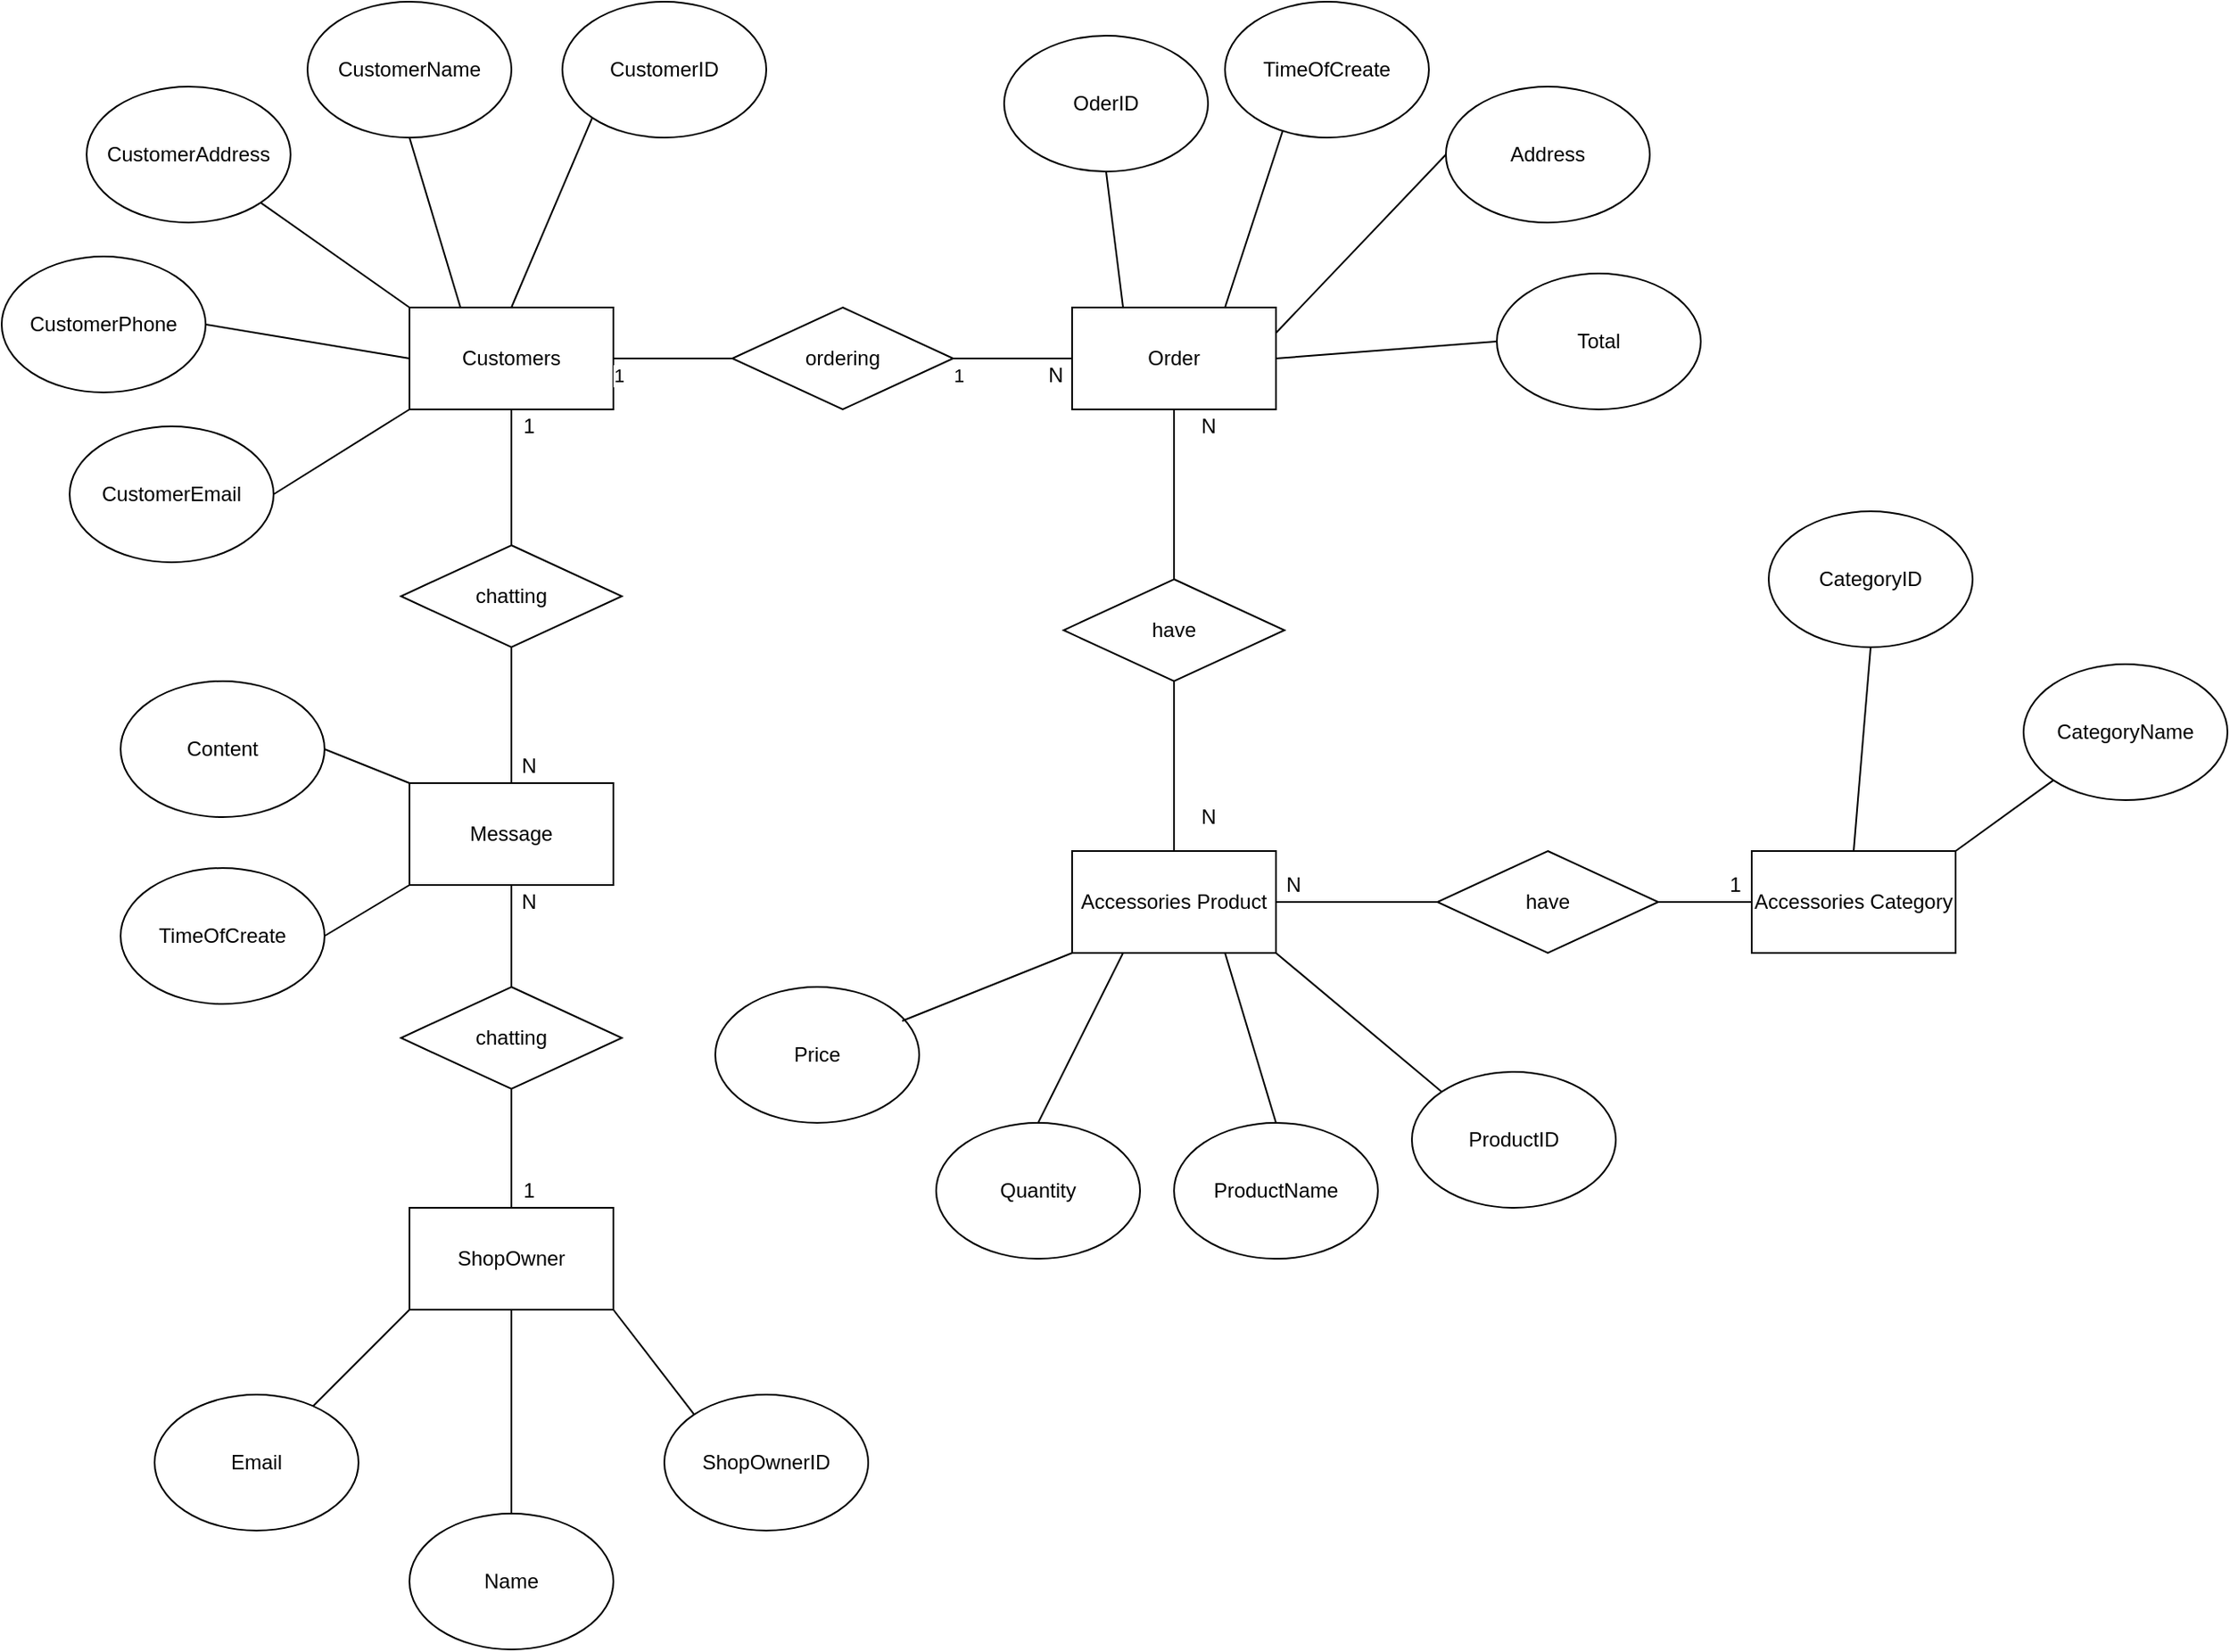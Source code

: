 <mxfile version="14.4.3" type="github">
  <diagram id="R2lEEEUBdFMjLlhIrx00" name="Page-1">
    <mxGraphModel dx="2232" dy="1864" grid="1" gridSize="10" guides="1" tooltips="1" connect="1" arrows="1" fold="1" page="1" pageScale="1" pageWidth="850" pageHeight="1100" math="0" shadow="0" extFonts="Permanent Marker^https://fonts.googleapis.com/css?family=Permanent+Marker">
      <root>
        <mxCell id="0" />
        <mxCell id="1" parent="0" />
        <mxCell id="6Naf4Phoal-c_pQ7kWCz-1" value="Accessories Product" style="rounded=0;whiteSpace=wrap;html=1;" parent="1" vertex="1">
          <mxGeometry x="340" y="370" width="120" height="60" as="geometry" />
        </mxCell>
        <mxCell id="6Naf4Phoal-c_pQ7kWCz-2" value="Accessories Category" style="rounded=0;whiteSpace=wrap;html=1;" parent="1" vertex="1">
          <mxGeometry x="740" y="370" width="120" height="60" as="geometry" />
        </mxCell>
        <mxCell id="6Naf4Phoal-c_pQ7kWCz-3" value="Order" style="rounded=0;whiteSpace=wrap;html=1;" parent="1" vertex="1">
          <mxGeometry x="340" y="50" width="120" height="60" as="geometry" />
        </mxCell>
        <mxCell id="6Naf4Phoal-c_pQ7kWCz-4" value="Customers" style="rounded=0;whiteSpace=wrap;html=1;" parent="1" vertex="1">
          <mxGeometry x="-50" y="50" width="120" height="60" as="geometry" />
        </mxCell>
        <mxCell id="6Naf4Phoal-c_pQ7kWCz-5" value="ShopOwner" style="rounded=0;whiteSpace=wrap;html=1;" parent="1" vertex="1">
          <mxGeometry x="-50" y="580" width="120" height="60" as="geometry" />
        </mxCell>
        <mxCell id="6Naf4Phoal-c_pQ7kWCz-6" value="Message" style="rounded=0;whiteSpace=wrap;html=1;" parent="1" vertex="1">
          <mxGeometry x="-50" y="330" width="120" height="60" as="geometry" />
        </mxCell>
        <mxCell id="6Naf4Phoal-c_pQ7kWCz-7" value="" style="endArrow=none;html=1;exitX=1;exitY=0.5;exitDx=0;exitDy=0;entryX=0;entryY=0.5;entryDx=0;entryDy=0;" parent="1" source="QimpUVZbya2pbmA3tE4C-1" target="6Naf4Phoal-c_pQ7kWCz-3" edge="1">
          <mxGeometry width="50" height="50" relative="1" as="geometry">
            <mxPoint x="400" y="420" as="sourcePoint" />
            <mxPoint x="450" y="370" as="targetPoint" />
          </mxGeometry>
        </mxCell>
        <mxCell id="6Naf4Phoal-c_pQ7kWCz-12" value="1" style="edgeLabel;html=1;align=center;verticalAlign=middle;resizable=0;points=[];" parent="6Naf4Phoal-c_pQ7kWCz-7" vertex="1" connectable="0">
          <mxGeometry x="-0.918" y="-1" relative="1" as="geometry">
            <mxPoint y="9" as="offset" />
          </mxGeometry>
        </mxCell>
        <mxCell id="6Naf4Phoal-c_pQ7kWCz-8" value="" style="endArrow=none;html=1;entryX=0;entryY=0.5;entryDx=0;entryDy=0;exitX=1;exitY=0.5;exitDx=0;exitDy=0;" parent="1" source="QimpUVZbya2pbmA3tE4C-8" target="6Naf4Phoal-c_pQ7kWCz-2" edge="1">
          <mxGeometry width="50" height="50" relative="1" as="geometry">
            <mxPoint x="400" y="420" as="sourcePoint" />
            <mxPoint x="450" y="370" as="targetPoint" />
          </mxGeometry>
        </mxCell>
        <mxCell id="6Naf4Phoal-c_pQ7kWCz-9" value="" style="endArrow=none;html=1;entryX=0.5;entryY=1;entryDx=0;entryDy=0;" parent="1" target="6Naf4Phoal-c_pQ7kWCz-3" edge="1">
          <mxGeometry width="50" height="50" relative="1" as="geometry">
            <mxPoint x="400" y="370" as="sourcePoint" />
            <mxPoint x="450" y="370" as="targetPoint" />
          </mxGeometry>
        </mxCell>
        <mxCell id="6Naf4Phoal-c_pQ7kWCz-10" value="" style="endArrow=none;html=1;exitX=0.5;exitY=1;exitDx=0;exitDy=0;entryX=0.5;entryY=0;entryDx=0;entryDy=0;" parent="1" source="6Naf4Phoal-c_pQ7kWCz-4" target="6Naf4Phoal-c_pQ7kWCz-6" edge="1">
          <mxGeometry width="50" height="50" relative="1" as="geometry">
            <mxPoint x="400" y="420" as="sourcePoint" />
            <mxPoint x="450" y="370" as="targetPoint" />
          </mxGeometry>
        </mxCell>
        <mxCell id="6Naf4Phoal-c_pQ7kWCz-11" value="" style="endArrow=none;html=1;exitX=0.5;exitY=1;exitDx=0;exitDy=0;entryX=0.5;entryY=0;entryDx=0;entryDy=0;" parent="1" source="QimpUVZbya2pbmA3tE4C-5" target="6Naf4Phoal-c_pQ7kWCz-5" edge="1">
          <mxGeometry width="50" height="50" relative="1" as="geometry">
            <mxPoint x="400" y="420" as="sourcePoint" />
            <mxPoint x="450" y="370" as="targetPoint" />
          </mxGeometry>
        </mxCell>
        <mxCell id="6Naf4Phoal-c_pQ7kWCz-13" value="N" style="text;html=1;align=center;verticalAlign=middle;resizable=0;points=[];autosize=1;" parent="1" vertex="1">
          <mxGeometry x="320" y="80" width="20" height="20" as="geometry" />
        </mxCell>
        <mxCell id="6Naf4Phoal-c_pQ7kWCz-14" value="N" style="text;html=1;align=center;verticalAlign=middle;resizable=0;points=[];autosize=1;" parent="1" vertex="1">
          <mxGeometry x="410" y="110" width="20" height="20" as="geometry" />
        </mxCell>
        <mxCell id="6Naf4Phoal-c_pQ7kWCz-15" value="N" style="text;html=1;align=center;verticalAlign=middle;resizable=0;points=[];autosize=1;" parent="1" vertex="1">
          <mxGeometry x="410" y="340" width="20" height="20" as="geometry" />
        </mxCell>
        <mxCell id="6Naf4Phoal-c_pQ7kWCz-16" value="1" style="text;html=1;align=center;verticalAlign=middle;resizable=0;points=[];autosize=1;" parent="1" vertex="1">
          <mxGeometry x="720" y="380" width="20" height="20" as="geometry" />
        </mxCell>
        <mxCell id="6Naf4Phoal-c_pQ7kWCz-17" value="N" style="text;html=1;align=center;verticalAlign=middle;resizable=0;points=[];autosize=1;" parent="1" vertex="1">
          <mxGeometry x="460" y="380" width="20" height="20" as="geometry" />
        </mxCell>
        <mxCell id="6Naf4Phoal-c_pQ7kWCz-18" value="1" style="text;html=1;align=center;verticalAlign=middle;resizable=0;points=[];autosize=1;" parent="1" vertex="1">
          <mxGeometry x="10" y="110" width="20" height="20" as="geometry" />
        </mxCell>
        <mxCell id="6Naf4Phoal-c_pQ7kWCz-19" value="N" style="text;html=1;align=center;verticalAlign=middle;resizable=0;points=[];autosize=1;" parent="1" vertex="1">
          <mxGeometry x="10" y="310" width="20" height="20" as="geometry" />
        </mxCell>
        <mxCell id="6Naf4Phoal-c_pQ7kWCz-20" value="1" style="text;html=1;align=center;verticalAlign=middle;resizable=0;points=[];autosize=1;" parent="1" vertex="1">
          <mxGeometry x="10" y="560" width="20" height="20" as="geometry" />
        </mxCell>
        <mxCell id="6Naf4Phoal-c_pQ7kWCz-21" value="N" style="text;html=1;align=center;verticalAlign=middle;resizable=0;points=[];autosize=1;" parent="1" vertex="1">
          <mxGeometry x="10" y="390" width="20" height="20" as="geometry" />
        </mxCell>
        <mxCell id="6Naf4Phoal-c_pQ7kWCz-22" value="ShopOwnerID" style="ellipse;whiteSpace=wrap;html=1;" parent="1" vertex="1">
          <mxGeometry x="100" y="690" width="120" height="80" as="geometry" />
        </mxCell>
        <mxCell id="6Naf4Phoal-c_pQ7kWCz-23" value="Name" style="ellipse;whiteSpace=wrap;html=1;" parent="1" vertex="1">
          <mxGeometry x="-50" y="760" width="120" height="80" as="geometry" />
        </mxCell>
        <mxCell id="6Naf4Phoal-c_pQ7kWCz-24" value="Email" style="ellipse;whiteSpace=wrap;html=1;" parent="1" vertex="1">
          <mxGeometry x="-200" y="690" width="120" height="80" as="geometry" />
        </mxCell>
        <mxCell id="6Naf4Phoal-c_pQ7kWCz-25" value="Content" style="ellipse;whiteSpace=wrap;html=1;" parent="1" vertex="1">
          <mxGeometry x="-220" y="270" width="120" height="80" as="geometry" />
        </mxCell>
        <mxCell id="6Naf4Phoal-c_pQ7kWCz-26" value="TimeOfCreate" style="ellipse;whiteSpace=wrap;html=1;" parent="1" vertex="1">
          <mxGeometry x="-220" y="380" width="120" height="80" as="geometry" />
        </mxCell>
        <mxCell id="6Naf4Phoal-c_pQ7kWCz-27" value="CustomerID" style="ellipse;whiteSpace=wrap;html=1;" parent="1" vertex="1">
          <mxGeometry x="40" y="-130" width="120" height="80" as="geometry" />
        </mxCell>
        <mxCell id="6Naf4Phoal-c_pQ7kWCz-28" value="CustomerName" style="ellipse;whiteSpace=wrap;html=1;" parent="1" vertex="1">
          <mxGeometry x="-110" y="-130" width="120" height="80" as="geometry" />
        </mxCell>
        <mxCell id="6Naf4Phoal-c_pQ7kWCz-29" value="CustomerAddress" style="ellipse;whiteSpace=wrap;html=1;" parent="1" vertex="1">
          <mxGeometry x="-240" y="-80" width="120" height="80" as="geometry" />
        </mxCell>
        <mxCell id="6Naf4Phoal-c_pQ7kWCz-30" value="CustomerPhone" style="ellipse;whiteSpace=wrap;html=1;" parent="1" vertex="1">
          <mxGeometry x="-290" y="20" width="120" height="80" as="geometry" />
        </mxCell>
        <mxCell id="6Naf4Phoal-c_pQ7kWCz-31" value="CustomerEmail" style="ellipse;whiteSpace=wrap;html=1;" parent="1" vertex="1">
          <mxGeometry x="-250" y="120" width="120" height="80" as="geometry" />
        </mxCell>
        <mxCell id="6Naf4Phoal-c_pQ7kWCz-32" value="OderID" style="ellipse;whiteSpace=wrap;html=1;" parent="1" vertex="1">
          <mxGeometry x="300" y="-110" width="120" height="80" as="geometry" />
        </mxCell>
        <mxCell id="6Naf4Phoal-c_pQ7kWCz-33" value="TimeOfCreate" style="ellipse;whiteSpace=wrap;html=1;" parent="1" vertex="1">
          <mxGeometry x="430" y="-130" width="120" height="80" as="geometry" />
        </mxCell>
        <mxCell id="6Naf4Phoal-c_pQ7kWCz-34" value="ProductID" style="ellipse;whiteSpace=wrap;html=1;" parent="1" vertex="1">
          <mxGeometry x="540" y="500" width="120" height="80" as="geometry" />
        </mxCell>
        <mxCell id="6Naf4Phoal-c_pQ7kWCz-35" value="ProductName" style="ellipse;whiteSpace=wrap;html=1;" parent="1" vertex="1">
          <mxGeometry x="400" y="530" width="120" height="80" as="geometry" />
        </mxCell>
        <mxCell id="6Naf4Phoal-c_pQ7kWCz-36" value="Quantity" style="ellipse;whiteSpace=wrap;html=1;" parent="1" vertex="1">
          <mxGeometry x="260" y="530" width="120" height="80" as="geometry" />
        </mxCell>
        <mxCell id="6Naf4Phoal-c_pQ7kWCz-37" value="Price" style="ellipse;whiteSpace=wrap;html=1;" parent="1" vertex="1">
          <mxGeometry x="130" y="450" width="120" height="80" as="geometry" />
        </mxCell>
        <mxCell id="6Naf4Phoal-c_pQ7kWCz-38" value="CategoryID" style="ellipse;whiteSpace=wrap;html=1;" parent="1" vertex="1">
          <mxGeometry x="750" y="170" width="120" height="80" as="geometry" />
        </mxCell>
        <mxCell id="6Naf4Phoal-c_pQ7kWCz-39" value="CategoryName" style="ellipse;whiteSpace=wrap;html=1;" parent="1" vertex="1">
          <mxGeometry x="900" y="260" width="120" height="80" as="geometry" />
        </mxCell>
        <mxCell id="6Naf4Phoal-c_pQ7kWCz-40" value="" style="endArrow=none;html=1;entryX=0.5;entryY=1;entryDx=0;entryDy=0;exitX=0.5;exitY=0;exitDx=0;exitDy=0;" parent="1" source="6Naf4Phoal-c_pQ7kWCz-2" target="6Naf4Phoal-c_pQ7kWCz-38" edge="1">
          <mxGeometry width="50" height="50" relative="1" as="geometry">
            <mxPoint x="370" y="420" as="sourcePoint" />
            <mxPoint x="420" y="370" as="targetPoint" />
          </mxGeometry>
        </mxCell>
        <mxCell id="6Naf4Phoal-c_pQ7kWCz-41" value="" style="endArrow=none;html=1;exitX=1;exitY=0;exitDx=0;exitDy=0;entryX=0;entryY=1;entryDx=0;entryDy=0;" parent="1" source="6Naf4Phoal-c_pQ7kWCz-2" target="6Naf4Phoal-c_pQ7kWCz-39" edge="1">
          <mxGeometry width="50" height="50" relative="1" as="geometry">
            <mxPoint x="870" y="400" as="sourcePoint" />
            <mxPoint x="920" y="350" as="targetPoint" />
          </mxGeometry>
        </mxCell>
        <mxCell id="6Naf4Phoal-c_pQ7kWCz-42" value="" style="endArrow=none;html=1;exitX=1;exitY=1;exitDx=0;exitDy=0;entryX=0;entryY=0;entryDx=0;entryDy=0;" parent="1" source="6Naf4Phoal-c_pQ7kWCz-1" target="6Naf4Phoal-c_pQ7kWCz-34" edge="1">
          <mxGeometry width="50" height="50" relative="1" as="geometry">
            <mxPoint x="470" y="490" as="sourcePoint" />
            <mxPoint x="520" y="440" as="targetPoint" />
          </mxGeometry>
        </mxCell>
        <mxCell id="6Naf4Phoal-c_pQ7kWCz-43" value="" style="endArrow=none;html=1;entryX=0.75;entryY=1;entryDx=0;entryDy=0;exitX=0.5;exitY=0;exitDx=0;exitDy=0;" parent="1" source="6Naf4Phoal-c_pQ7kWCz-35" target="6Naf4Phoal-c_pQ7kWCz-1" edge="1">
          <mxGeometry width="50" height="50" relative="1" as="geometry">
            <mxPoint x="400" y="520" as="sourcePoint" />
            <mxPoint x="450" y="470" as="targetPoint" />
          </mxGeometry>
        </mxCell>
        <mxCell id="6Naf4Phoal-c_pQ7kWCz-44" value="" style="endArrow=none;html=1;entryX=0.25;entryY=1;entryDx=0;entryDy=0;exitX=0.5;exitY=0;exitDx=0;exitDy=0;" parent="1" source="6Naf4Phoal-c_pQ7kWCz-36" target="6Naf4Phoal-c_pQ7kWCz-1" edge="1">
          <mxGeometry width="50" height="50" relative="1" as="geometry">
            <mxPoint x="320" y="520" as="sourcePoint" />
            <mxPoint x="370" y="470" as="targetPoint" />
          </mxGeometry>
        </mxCell>
        <mxCell id="6Naf4Phoal-c_pQ7kWCz-45" value="" style="endArrow=none;html=1;entryX=0;entryY=1;entryDx=0;entryDy=0;" parent="1" target="6Naf4Phoal-c_pQ7kWCz-1" edge="1">
          <mxGeometry width="50" height="50" relative="1" as="geometry">
            <mxPoint x="240" y="470" as="sourcePoint" />
            <mxPoint x="290" y="420" as="targetPoint" />
          </mxGeometry>
        </mxCell>
        <mxCell id="6Naf4Phoal-c_pQ7kWCz-46" value="" style="endArrow=none;html=1;entryX=0.5;entryY=1;entryDx=0;entryDy=0;exitX=0.25;exitY=0;exitDx=0;exitDy=0;" parent="1" source="6Naf4Phoal-c_pQ7kWCz-3" target="6Naf4Phoal-c_pQ7kWCz-32" edge="1">
          <mxGeometry width="50" height="50" relative="1" as="geometry">
            <mxPoint x="330" y="30" as="sourcePoint" />
            <mxPoint x="380" y="-20" as="targetPoint" />
          </mxGeometry>
        </mxCell>
        <mxCell id="6Naf4Phoal-c_pQ7kWCz-47" value="" style="endArrow=none;html=1;entryX=0.283;entryY=0.95;entryDx=0;entryDy=0;entryPerimeter=0;exitX=0.75;exitY=0;exitDx=0;exitDy=0;" parent="1" source="6Naf4Phoal-c_pQ7kWCz-3" target="6Naf4Phoal-c_pQ7kWCz-33" edge="1">
          <mxGeometry width="50" height="50" relative="1" as="geometry">
            <mxPoint x="440" y="60" as="sourcePoint" />
            <mxPoint x="490" y="10" as="targetPoint" />
          </mxGeometry>
        </mxCell>
        <mxCell id="6Naf4Phoal-c_pQ7kWCz-48" value="Address" style="ellipse;whiteSpace=wrap;html=1;" parent="1" vertex="1">
          <mxGeometry x="560" y="-80" width="120" height="80" as="geometry" />
        </mxCell>
        <mxCell id="6Naf4Phoal-c_pQ7kWCz-49" value="" style="endArrow=none;html=1;exitX=1;exitY=0.25;exitDx=0;exitDy=0;entryX=0;entryY=0.5;entryDx=0;entryDy=0;" parent="1" source="6Naf4Phoal-c_pQ7kWCz-3" target="6Naf4Phoal-c_pQ7kWCz-48" edge="1">
          <mxGeometry width="50" height="50" relative="1" as="geometry">
            <mxPoint x="480" y="100" as="sourcePoint" />
            <mxPoint x="530" y="50" as="targetPoint" />
          </mxGeometry>
        </mxCell>
        <mxCell id="6Naf4Phoal-c_pQ7kWCz-50" value="Total" style="ellipse;whiteSpace=wrap;html=1;" parent="1" vertex="1">
          <mxGeometry x="590" y="30" width="120" height="80" as="geometry" />
        </mxCell>
        <mxCell id="6Naf4Phoal-c_pQ7kWCz-51" value="" style="endArrow=none;html=1;exitX=1;exitY=0.5;exitDx=0;exitDy=0;entryX=0;entryY=0.5;entryDx=0;entryDy=0;" parent="1" source="6Naf4Phoal-c_pQ7kWCz-3" target="6Naf4Phoal-c_pQ7kWCz-50" edge="1">
          <mxGeometry width="50" height="50" relative="1" as="geometry">
            <mxPoint x="510" y="120" as="sourcePoint" />
            <mxPoint x="560" y="70" as="targetPoint" />
          </mxGeometry>
        </mxCell>
        <mxCell id="6Naf4Phoal-c_pQ7kWCz-52" value="" style="endArrow=none;html=1;entryX=0;entryY=1;entryDx=0;entryDy=0;" parent="1" source="6Naf4Phoal-c_pQ7kWCz-24" target="6Naf4Phoal-c_pQ7kWCz-5" edge="1">
          <mxGeometry width="50" height="50" relative="1" as="geometry">
            <mxPoint x="-100" y="720" as="sourcePoint" />
            <mxPoint x="-50" y="670" as="targetPoint" />
          </mxGeometry>
        </mxCell>
        <mxCell id="6Naf4Phoal-c_pQ7kWCz-53" value="" style="endArrow=none;html=1;entryX=0.5;entryY=1;entryDx=0;entryDy=0;exitX=0.5;exitY=0;exitDx=0;exitDy=0;" parent="1" source="6Naf4Phoal-c_pQ7kWCz-23" target="6Naf4Phoal-c_pQ7kWCz-5" edge="1">
          <mxGeometry width="50" height="50" relative="1" as="geometry">
            <mxPoint y="710" as="sourcePoint" />
            <mxPoint x="50" y="660" as="targetPoint" />
          </mxGeometry>
        </mxCell>
        <mxCell id="6Naf4Phoal-c_pQ7kWCz-54" value="" style="endArrow=none;html=1;entryX=1;entryY=1;entryDx=0;entryDy=0;exitX=0;exitY=0;exitDx=0;exitDy=0;" parent="1" source="6Naf4Phoal-c_pQ7kWCz-22" target="6Naf4Phoal-c_pQ7kWCz-5" edge="1">
          <mxGeometry width="50" height="50" relative="1" as="geometry">
            <mxPoint x="90" y="710" as="sourcePoint" />
            <mxPoint x="140" y="660" as="targetPoint" />
          </mxGeometry>
        </mxCell>
        <mxCell id="6Naf4Phoal-c_pQ7kWCz-55" value="" style="endArrow=none;html=1;entryX=0;entryY=0;entryDx=0;entryDy=0;exitX=1;exitY=0.5;exitDx=0;exitDy=0;" parent="1" source="6Naf4Phoal-c_pQ7kWCz-25" target="6Naf4Phoal-c_pQ7kWCz-6" edge="1">
          <mxGeometry width="50" height="50" relative="1" as="geometry">
            <mxPoint x="-80" y="340" as="sourcePoint" />
            <mxPoint x="-30" y="290" as="targetPoint" />
          </mxGeometry>
        </mxCell>
        <mxCell id="6Naf4Phoal-c_pQ7kWCz-56" value="" style="endArrow=none;html=1;entryX=0;entryY=1;entryDx=0;entryDy=0;exitX=1;exitY=0.5;exitDx=0;exitDy=0;" parent="1" source="6Naf4Phoal-c_pQ7kWCz-26" target="6Naf4Phoal-c_pQ7kWCz-6" edge="1">
          <mxGeometry width="50" height="50" relative="1" as="geometry">
            <mxPoint x="-90" y="410" as="sourcePoint" />
            <mxPoint x="-40" y="360" as="targetPoint" />
          </mxGeometry>
        </mxCell>
        <mxCell id="6Naf4Phoal-c_pQ7kWCz-57" value="" style="endArrow=none;html=1;entryX=0;entryY=1;entryDx=0;entryDy=0;exitX=1;exitY=0.5;exitDx=0;exitDy=0;" parent="1" source="6Naf4Phoal-c_pQ7kWCz-31" target="6Naf4Phoal-c_pQ7kWCz-4" edge="1">
          <mxGeometry width="50" height="50" relative="1" as="geometry">
            <mxPoint x="-90" y="180" as="sourcePoint" />
            <mxPoint x="-40" y="130" as="targetPoint" />
          </mxGeometry>
        </mxCell>
        <mxCell id="6Naf4Phoal-c_pQ7kWCz-58" value="" style="endArrow=none;html=1;entryX=0;entryY=0.5;entryDx=0;entryDy=0;exitX=1;exitY=0.5;exitDx=0;exitDy=0;" parent="1" source="6Naf4Phoal-c_pQ7kWCz-30" target="6Naf4Phoal-c_pQ7kWCz-4" edge="1">
          <mxGeometry width="50" height="50" relative="1" as="geometry">
            <mxPoint x="-120" y="100" as="sourcePoint" />
            <mxPoint x="-70" y="50" as="targetPoint" />
          </mxGeometry>
        </mxCell>
        <mxCell id="6Naf4Phoal-c_pQ7kWCz-59" value="" style="endArrow=none;html=1;entryX=0;entryY=0;entryDx=0;entryDy=0;exitX=1;exitY=1;exitDx=0;exitDy=0;" parent="1" source="6Naf4Phoal-c_pQ7kWCz-29" target="6Naf4Phoal-c_pQ7kWCz-4" edge="1">
          <mxGeometry width="50" height="50" relative="1" as="geometry">
            <mxPoint x="-110" y="50" as="sourcePoint" />
            <mxPoint x="-60" as="targetPoint" />
          </mxGeometry>
        </mxCell>
        <mxCell id="6Naf4Phoal-c_pQ7kWCz-60" value="" style="endArrow=none;html=1;exitX=0.25;exitY=0;exitDx=0;exitDy=0;entryX=0.5;entryY=1;entryDx=0;entryDy=0;" parent="1" source="6Naf4Phoal-c_pQ7kWCz-4" target="6Naf4Phoal-c_pQ7kWCz-28" edge="1">
          <mxGeometry width="50" height="50" relative="1" as="geometry">
            <mxPoint x="-50" y="40" as="sourcePoint" />
            <mxPoint y="-10" as="targetPoint" />
          </mxGeometry>
        </mxCell>
        <mxCell id="6Naf4Phoal-c_pQ7kWCz-61" value="" style="endArrow=none;html=1;entryX=0;entryY=1;entryDx=0;entryDy=0;exitX=0.5;exitY=0;exitDx=0;exitDy=0;" parent="1" source="6Naf4Phoal-c_pQ7kWCz-4" target="6Naf4Phoal-c_pQ7kWCz-27" edge="1">
          <mxGeometry width="50" height="50" relative="1" as="geometry">
            <mxPoint x="10" y="70" as="sourcePoint" />
            <mxPoint x="60" y="20" as="targetPoint" />
          </mxGeometry>
        </mxCell>
        <mxCell id="QimpUVZbya2pbmA3tE4C-1" value="ordering" style="rhombus;whiteSpace=wrap;html=1;" vertex="1" parent="1">
          <mxGeometry x="140" y="50" width="130" height="60" as="geometry" />
        </mxCell>
        <mxCell id="QimpUVZbya2pbmA3tE4C-2" value="" style="endArrow=none;html=1;exitX=1;exitY=0.5;exitDx=0;exitDy=0;entryX=0;entryY=0.5;entryDx=0;entryDy=0;" edge="1" parent="1" source="6Naf4Phoal-c_pQ7kWCz-4" target="QimpUVZbya2pbmA3tE4C-1">
          <mxGeometry width="50" height="50" relative="1" as="geometry">
            <mxPoint x="70" y="80" as="sourcePoint" />
            <mxPoint x="340" y="80" as="targetPoint" />
          </mxGeometry>
        </mxCell>
        <mxCell id="QimpUVZbya2pbmA3tE4C-3" value="1" style="edgeLabel;html=1;align=center;verticalAlign=middle;resizable=0;points=[];" vertex="1" connectable="0" parent="QimpUVZbya2pbmA3tE4C-2">
          <mxGeometry x="-0.918" y="-1" relative="1" as="geometry">
            <mxPoint y="9" as="offset" />
          </mxGeometry>
        </mxCell>
        <mxCell id="QimpUVZbya2pbmA3tE4C-4" value="chatting" style="rhombus;whiteSpace=wrap;html=1;" vertex="1" parent="1">
          <mxGeometry x="-55" y="190" width="130" height="60" as="geometry" />
        </mxCell>
        <mxCell id="QimpUVZbya2pbmA3tE4C-5" value="chatting" style="rhombus;whiteSpace=wrap;html=1;" vertex="1" parent="1">
          <mxGeometry x="-55" y="450" width="130" height="60" as="geometry" />
        </mxCell>
        <mxCell id="QimpUVZbya2pbmA3tE4C-6" value="" style="endArrow=none;html=1;exitX=0.5;exitY=1;exitDx=0;exitDy=0;entryX=0.5;entryY=0;entryDx=0;entryDy=0;" edge="1" parent="1" source="6Naf4Phoal-c_pQ7kWCz-6" target="QimpUVZbya2pbmA3tE4C-5">
          <mxGeometry width="50" height="50" relative="1" as="geometry">
            <mxPoint x="10" y="390" as="sourcePoint" />
            <mxPoint x="10" y="580" as="targetPoint" />
          </mxGeometry>
        </mxCell>
        <mxCell id="QimpUVZbya2pbmA3tE4C-7" value="have" style="rhombus;whiteSpace=wrap;html=1;" vertex="1" parent="1">
          <mxGeometry x="335" y="210" width="130" height="60" as="geometry" />
        </mxCell>
        <mxCell id="QimpUVZbya2pbmA3tE4C-8" value="have" style="rhombus;whiteSpace=wrap;html=1;" vertex="1" parent="1">
          <mxGeometry x="555" y="370" width="130" height="60" as="geometry" />
        </mxCell>
        <mxCell id="QimpUVZbya2pbmA3tE4C-9" value="" style="endArrow=none;html=1;entryX=0;entryY=0.5;entryDx=0;entryDy=0;exitX=1;exitY=0.5;exitDx=0;exitDy=0;" edge="1" parent="1" source="6Naf4Phoal-c_pQ7kWCz-1" target="QimpUVZbya2pbmA3tE4C-8">
          <mxGeometry width="50" height="50" relative="1" as="geometry">
            <mxPoint x="460" y="400" as="sourcePoint" />
            <mxPoint x="740" y="400" as="targetPoint" />
          </mxGeometry>
        </mxCell>
      </root>
    </mxGraphModel>
  </diagram>
</mxfile>
